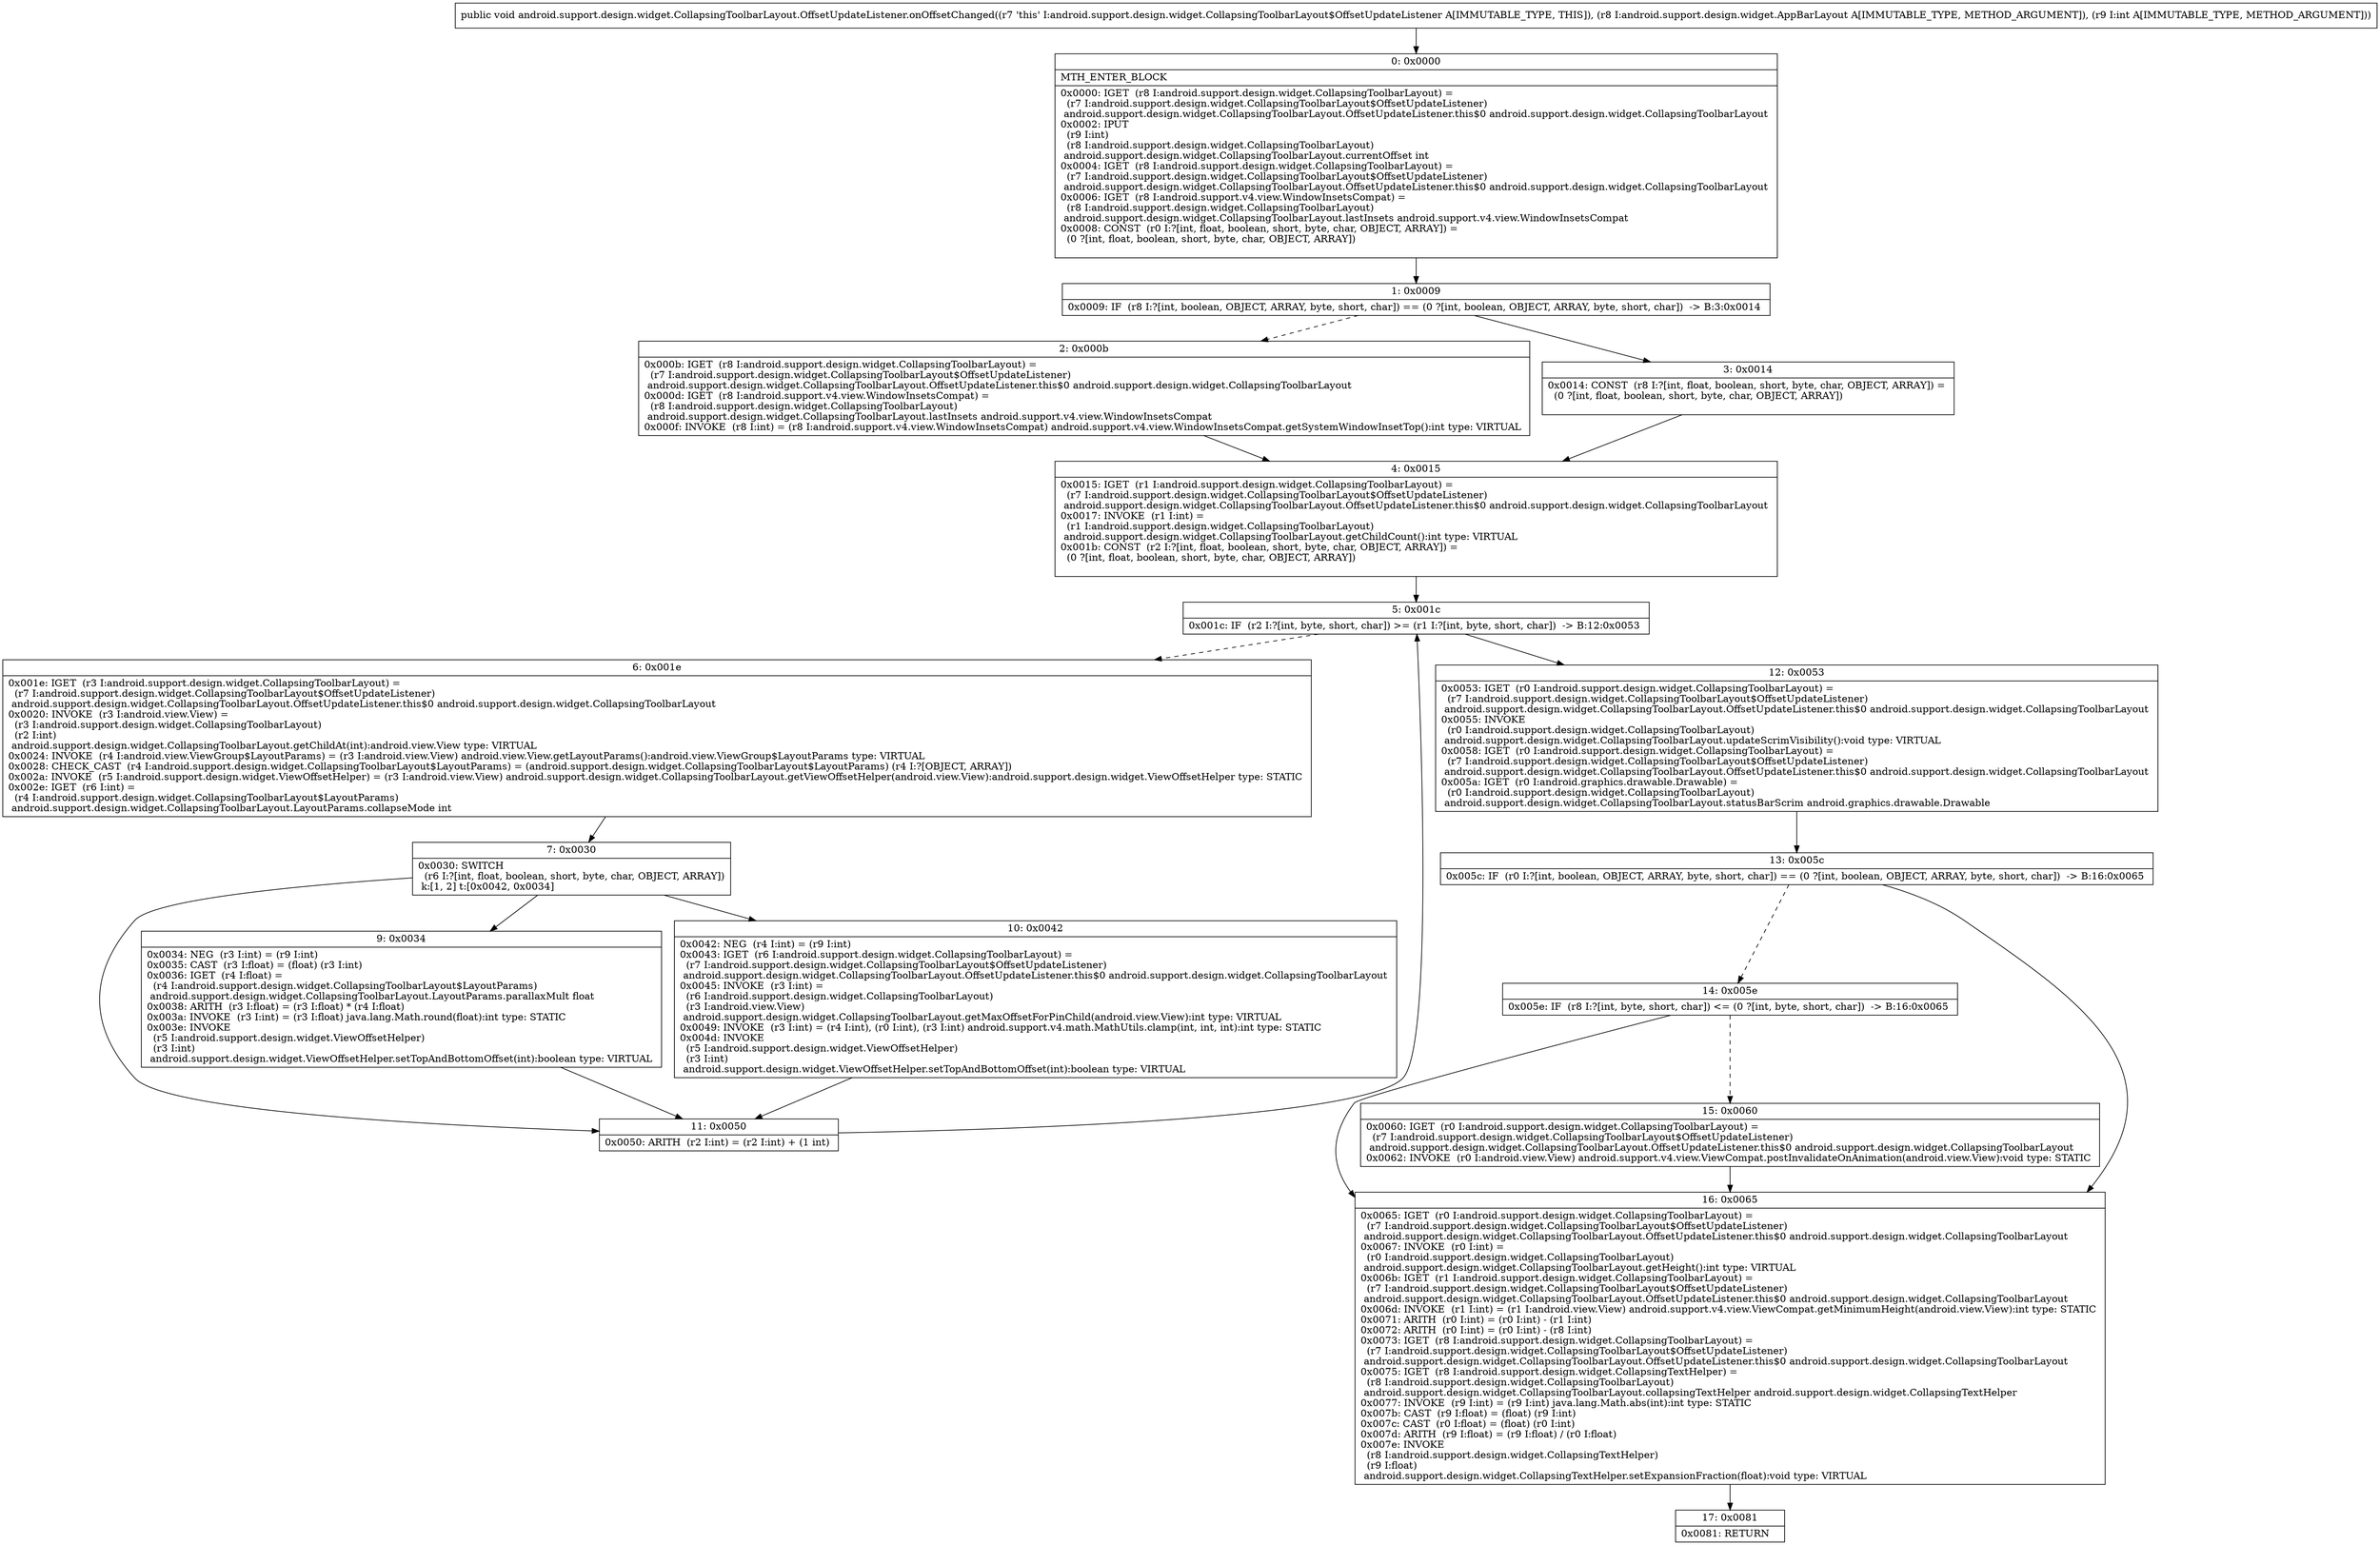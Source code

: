 digraph "CFG forandroid.support.design.widget.CollapsingToolbarLayout.OffsetUpdateListener.onOffsetChanged(Landroid\/support\/design\/widget\/AppBarLayout;I)V" {
Node_0 [shape=record,label="{0\:\ 0x0000|MTH_ENTER_BLOCK\l|0x0000: IGET  (r8 I:android.support.design.widget.CollapsingToolbarLayout) = \l  (r7 I:android.support.design.widget.CollapsingToolbarLayout$OffsetUpdateListener)\l android.support.design.widget.CollapsingToolbarLayout.OffsetUpdateListener.this$0 android.support.design.widget.CollapsingToolbarLayout \l0x0002: IPUT  \l  (r9 I:int)\l  (r8 I:android.support.design.widget.CollapsingToolbarLayout)\l android.support.design.widget.CollapsingToolbarLayout.currentOffset int \l0x0004: IGET  (r8 I:android.support.design.widget.CollapsingToolbarLayout) = \l  (r7 I:android.support.design.widget.CollapsingToolbarLayout$OffsetUpdateListener)\l android.support.design.widget.CollapsingToolbarLayout.OffsetUpdateListener.this$0 android.support.design.widget.CollapsingToolbarLayout \l0x0006: IGET  (r8 I:android.support.v4.view.WindowInsetsCompat) = \l  (r8 I:android.support.design.widget.CollapsingToolbarLayout)\l android.support.design.widget.CollapsingToolbarLayout.lastInsets android.support.v4.view.WindowInsetsCompat \l0x0008: CONST  (r0 I:?[int, float, boolean, short, byte, char, OBJECT, ARRAY]) = \l  (0 ?[int, float, boolean, short, byte, char, OBJECT, ARRAY])\l \l}"];
Node_1 [shape=record,label="{1\:\ 0x0009|0x0009: IF  (r8 I:?[int, boolean, OBJECT, ARRAY, byte, short, char]) == (0 ?[int, boolean, OBJECT, ARRAY, byte, short, char])  \-\> B:3:0x0014 \l}"];
Node_2 [shape=record,label="{2\:\ 0x000b|0x000b: IGET  (r8 I:android.support.design.widget.CollapsingToolbarLayout) = \l  (r7 I:android.support.design.widget.CollapsingToolbarLayout$OffsetUpdateListener)\l android.support.design.widget.CollapsingToolbarLayout.OffsetUpdateListener.this$0 android.support.design.widget.CollapsingToolbarLayout \l0x000d: IGET  (r8 I:android.support.v4.view.WindowInsetsCompat) = \l  (r8 I:android.support.design.widget.CollapsingToolbarLayout)\l android.support.design.widget.CollapsingToolbarLayout.lastInsets android.support.v4.view.WindowInsetsCompat \l0x000f: INVOKE  (r8 I:int) = (r8 I:android.support.v4.view.WindowInsetsCompat) android.support.v4.view.WindowInsetsCompat.getSystemWindowInsetTop():int type: VIRTUAL \l}"];
Node_3 [shape=record,label="{3\:\ 0x0014|0x0014: CONST  (r8 I:?[int, float, boolean, short, byte, char, OBJECT, ARRAY]) = \l  (0 ?[int, float, boolean, short, byte, char, OBJECT, ARRAY])\l \l}"];
Node_4 [shape=record,label="{4\:\ 0x0015|0x0015: IGET  (r1 I:android.support.design.widget.CollapsingToolbarLayout) = \l  (r7 I:android.support.design.widget.CollapsingToolbarLayout$OffsetUpdateListener)\l android.support.design.widget.CollapsingToolbarLayout.OffsetUpdateListener.this$0 android.support.design.widget.CollapsingToolbarLayout \l0x0017: INVOKE  (r1 I:int) = \l  (r1 I:android.support.design.widget.CollapsingToolbarLayout)\l android.support.design.widget.CollapsingToolbarLayout.getChildCount():int type: VIRTUAL \l0x001b: CONST  (r2 I:?[int, float, boolean, short, byte, char, OBJECT, ARRAY]) = \l  (0 ?[int, float, boolean, short, byte, char, OBJECT, ARRAY])\l \l}"];
Node_5 [shape=record,label="{5\:\ 0x001c|0x001c: IF  (r2 I:?[int, byte, short, char]) \>= (r1 I:?[int, byte, short, char])  \-\> B:12:0x0053 \l}"];
Node_6 [shape=record,label="{6\:\ 0x001e|0x001e: IGET  (r3 I:android.support.design.widget.CollapsingToolbarLayout) = \l  (r7 I:android.support.design.widget.CollapsingToolbarLayout$OffsetUpdateListener)\l android.support.design.widget.CollapsingToolbarLayout.OffsetUpdateListener.this$0 android.support.design.widget.CollapsingToolbarLayout \l0x0020: INVOKE  (r3 I:android.view.View) = \l  (r3 I:android.support.design.widget.CollapsingToolbarLayout)\l  (r2 I:int)\l android.support.design.widget.CollapsingToolbarLayout.getChildAt(int):android.view.View type: VIRTUAL \l0x0024: INVOKE  (r4 I:android.view.ViewGroup$LayoutParams) = (r3 I:android.view.View) android.view.View.getLayoutParams():android.view.ViewGroup$LayoutParams type: VIRTUAL \l0x0028: CHECK_CAST  (r4 I:android.support.design.widget.CollapsingToolbarLayout$LayoutParams) = (android.support.design.widget.CollapsingToolbarLayout$LayoutParams) (r4 I:?[OBJECT, ARRAY]) \l0x002a: INVOKE  (r5 I:android.support.design.widget.ViewOffsetHelper) = (r3 I:android.view.View) android.support.design.widget.CollapsingToolbarLayout.getViewOffsetHelper(android.view.View):android.support.design.widget.ViewOffsetHelper type: STATIC \l0x002e: IGET  (r6 I:int) = \l  (r4 I:android.support.design.widget.CollapsingToolbarLayout$LayoutParams)\l android.support.design.widget.CollapsingToolbarLayout.LayoutParams.collapseMode int \l}"];
Node_7 [shape=record,label="{7\:\ 0x0030|0x0030: SWITCH  \l  (r6 I:?[int, float, boolean, short, byte, char, OBJECT, ARRAY])\l k:[1, 2] t:[0x0042, 0x0034] \l}"];
Node_9 [shape=record,label="{9\:\ 0x0034|0x0034: NEG  (r3 I:int) = (r9 I:int) \l0x0035: CAST  (r3 I:float) = (float) (r3 I:int) \l0x0036: IGET  (r4 I:float) = \l  (r4 I:android.support.design.widget.CollapsingToolbarLayout$LayoutParams)\l android.support.design.widget.CollapsingToolbarLayout.LayoutParams.parallaxMult float \l0x0038: ARITH  (r3 I:float) = (r3 I:float) * (r4 I:float) \l0x003a: INVOKE  (r3 I:int) = (r3 I:float) java.lang.Math.round(float):int type: STATIC \l0x003e: INVOKE  \l  (r5 I:android.support.design.widget.ViewOffsetHelper)\l  (r3 I:int)\l android.support.design.widget.ViewOffsetHelper.setTopAndBottomOffset(int):boolean type: VIRTUAL \l}"];
Node_10 [shape=record,label="{10\:\ 0x0042|0x0042: NEG  (r4 I:int) = (r9 I:int) \l0x0043: IGET  (r6 I:android.support.design.widget.CollapsingToolbarLayout) = \l  (r7 I:android.support.design.widget.CollapsingToolbarLayout$OffsetUpdateListener)\l android.support.design.widget.CollapsingToolbarLayout.OffsetUpdateListener.this$0 android.support.design.widget.CollapsingToolbarLayout \l0x0045: INVOKE  (r3 I:int) = \l  (r6 I:android.support.design.widget.CollapsingToolbarLayout)\l  (r3 I:android.view.View)\l android.support.design.widget.CollapsingToolbarLayout.getMaxOffsetForPinChild(android.view.View):int type: VIRTUAL \l0x0049: INVOKE  (r3 I:int) = (r4 I:int), (r0 I:int), (r3 I:int) android.support.v4.math.MathUtils.clamp(int, int, int):int type: STATIC \l0x004d: INVOKE  \l  (r5 I:android.support.design.widget.ViewOffsetHelper)\l  (r3 I:int)\l android.support.design.widget.ViewOffsetHelper.setTopAndBottomOffset(int):boolean type: VIRTUAL \l}"];
Node_11 [shape=record,label="{11\:\ 0x0050|0x0050: ARITH  (r2 I:int) = (r2 I:int) + (1 int) \l}"];
Node_12 [shape=record,label="{12\:\ 0x0053|0x0053: IGET  (r0 I:android.support.design.widget.CollapsingToolbarLayout) = \l  (r7 I:android.support.design.widget.CollapsingToolbarLayout$OffsetUpdateListener)\l android.support.design.widget.CollapsingToolbarLayout.OffsetUpdateListener.this$0 android.support.design.widget.CollapsingToolbarLayout \l0x0055: INVOKE  \l  (r0 I:android.support.design.widget.CollapsingToolbarLayout)\l android.support.design.widget.CollapsingToolbarLayout.updateScrimVisibility():void type: VIRTUAL \l0x0058: IGET  (r0 I:android.support.design.widget.CollapsingToolbarLayout) = \l  (r7 I:android.support.design.widget.CollapsingToolbarLayout$OffsetUpdateListener)\l android.support.design.widget.CollapsingToolbarLayout.OffsetUpdateListener.this$0 android.support.design.widget.CollapsingToolbarLayout \l0x005a: IGET  (r0 I:android.graphics.drawable.Drawable) = \l  (r0 I:android.support.design.widget.CollapsingToolbarLayout)\l android.support.design.widget.CollapsingToolbarLayout.statusBarScrim android.graphics.drawable.Drawable \l}"];
Node_13 [shape=record,label="{13\:\ 0x005c|0x005c: IF  (r0 I:?[int, boolean, OBJECT, ARRAY, byte, short, char]) == (0 ?[int, boolean, OBJECT, ARRAY, byte, short, char])  \-\> B:16:0x0065 \l}"];
Node_14 [shape=record,label="{14\:\ 0x005e|0x005e: IF  (r8 I:?[int, byte, short, char]) \<= (0 ?[int, byte, short, char])  \-\> B:16:0x0065 \l}"];
Node_15 [shape=record,label="{15\:\ 0x0060|0x0060: IGET  (r0 I:android.support.design.widget.CollapsingToolbarLayout) = \l  (r7 I:android.support.design.widget.CollapsingToolbarLayout$OffsetUpdateListener)\l android.support.design.widget.CollapsingToolbarLayout.OffsetUpdateListener.this$0 android.support.design.widget.CollapsingToolbarLayout \l0x0062: INVOKE  (r0 I:android.view.View) android.support.v4.view.ViewCompat.postInvalidateOnAnimation(android.view.View):void type: STATIC \l}"];
Node_16 [shape=record,label="{16\:\ 0x0065|0x0065: IGET  (r0 I:android.support.design.widget.CollapsingToolbarLayout) = \l  (r7 I:android.support.design.widget.CollapsingToolbarLayout$OffsetUpdateListener)\l android.support.design.widget.CollapsingToolbarLayout.OffsetUpdateListener.this$0 android.support.design.widget.CollapsingToolbarLayout \l0x0067: INVOKE  (r0 I:int) = \l  (r0 I:android.support.design.widget.CollapsingToolbarLayout)\l android.support.design.widget.CollapsingToolbarLayout.getHeight():int type: VIRTUAL \l0x006b: IGET  (r1 I:android.support.design.widget.CollapsingToolbarLayout) = \l  (r7 I:android.support.design.widget.CollapsingToolbarLayout$OffsetUpdateListener)\l android.support.design.widget.CollapsingToolbarLayout.OffsetUpdateListener.this$0 android.support.design.widget.CollapsingToolbarLayout \l0x006d: INVOKE  (r1 I:int) = (r1 I:android.view.View) android.support.v4.view.ViewCompat.getMinimumHeight(android.view.View):int type: STATIC \l0x0071: ARITH  (r0 I:int) = (r0 I:int) \- (r1 I:int) \l0x0072: ARITH  (r0 I:int) = (r0 I:int) \- (r8 I:int) \l0x0073: IGET  (r8 I:android.support.design.widget.CollapsingToolbarLayout) = \l  (r7 I:android.support.design.widget.CollapsingToolbarLayout$OffsetUpdateListener)\l android.support.design.widget.CollapsingToolbarLayout.OffsetUpdateListener.this$0 android.support.design.widget.CollapsingToolbarLayout \l0x0075: IGET  (r8 I:android.support.design.widget.CollapsingTextHelper) = \l  (r8 I:android.support.design.widget.CollapsingToolbarLayout)\l android.support.design.widget.CollapsingToolbarLayout.collapsingTextHelper android.support.design.widget.CollapsingTextHelper \l0x0077: INVOKE  (r9 I:int) = (r9 I:int) java.lang.Math.abs(int):int type: STATIC \l0x007b: CAST  (r9 I:float) = (float) (r9 I:int) \l0x007c: CAST  (r0 I:float) = (float) (r0 I:int) \l0x007d: ARITH  (r9 I:float) = (r9 I:float) \/ (r0 I:float) \l0x007e: INVOKE  \l  (r8 I:android.support.design.widget.CollapsingTextHelper)\l  (r9 I:float)\l android.support.design.widget.CollapsingTextHelper.setExpansionFraction(float):void type: VIRTUAL \l}"];
Node_17 [shape=record,label="{17\:\ 0x0081|0x0081: RETURN   \l}"];
MethodNode[shape=record,label="{public void android.support.design.widget.CollapsingToolbarLayout.OffsetUpdateListener.onOffsetChanged((r7 'this' I:android.support.design.widget.CollapsingToolbarLayout$OffsetUpdateListener A[IMMUTABLE_TYPE, THIS]), (r8 I:android.support.design.widget.AppBarLayout A[IMMUTABLE_TYPE, METHOD_ARGUMENT]), (r9 I:int A[IMMUTABLE_TYPE, METHOD_ARGUMENT])) }"];
MethodNode -> Node_0;
Node_0 -> Node_1;
Node_1 -> Node_2[style=dashed];
Node_1 -> Node_3;
Node_2 -> Node_4;
Node_3 -> Node_4;
Node_4 -> Node_5;
Node_5 -> Node_6[style=dashed];
Node_5 -> Node_12;
Node_6 -> Node_7;
Node_7 -> Node_9;
Node_7 -> Node_10;
Node_7 -> Node_11;
Node_9 -> Node_11;
Node_10 -> Node_11;
Node_11 -> Node_5;
Node_12 -> Node_13;
Node_13 -> Node_14[style=dashed];
Node_13 -> Node_16;
Node_14 -> Node_15[style=dashed];
Node_14 -> Node_16;
Node_15 -> Node_16;
Node_16 -> Node_17;
}

